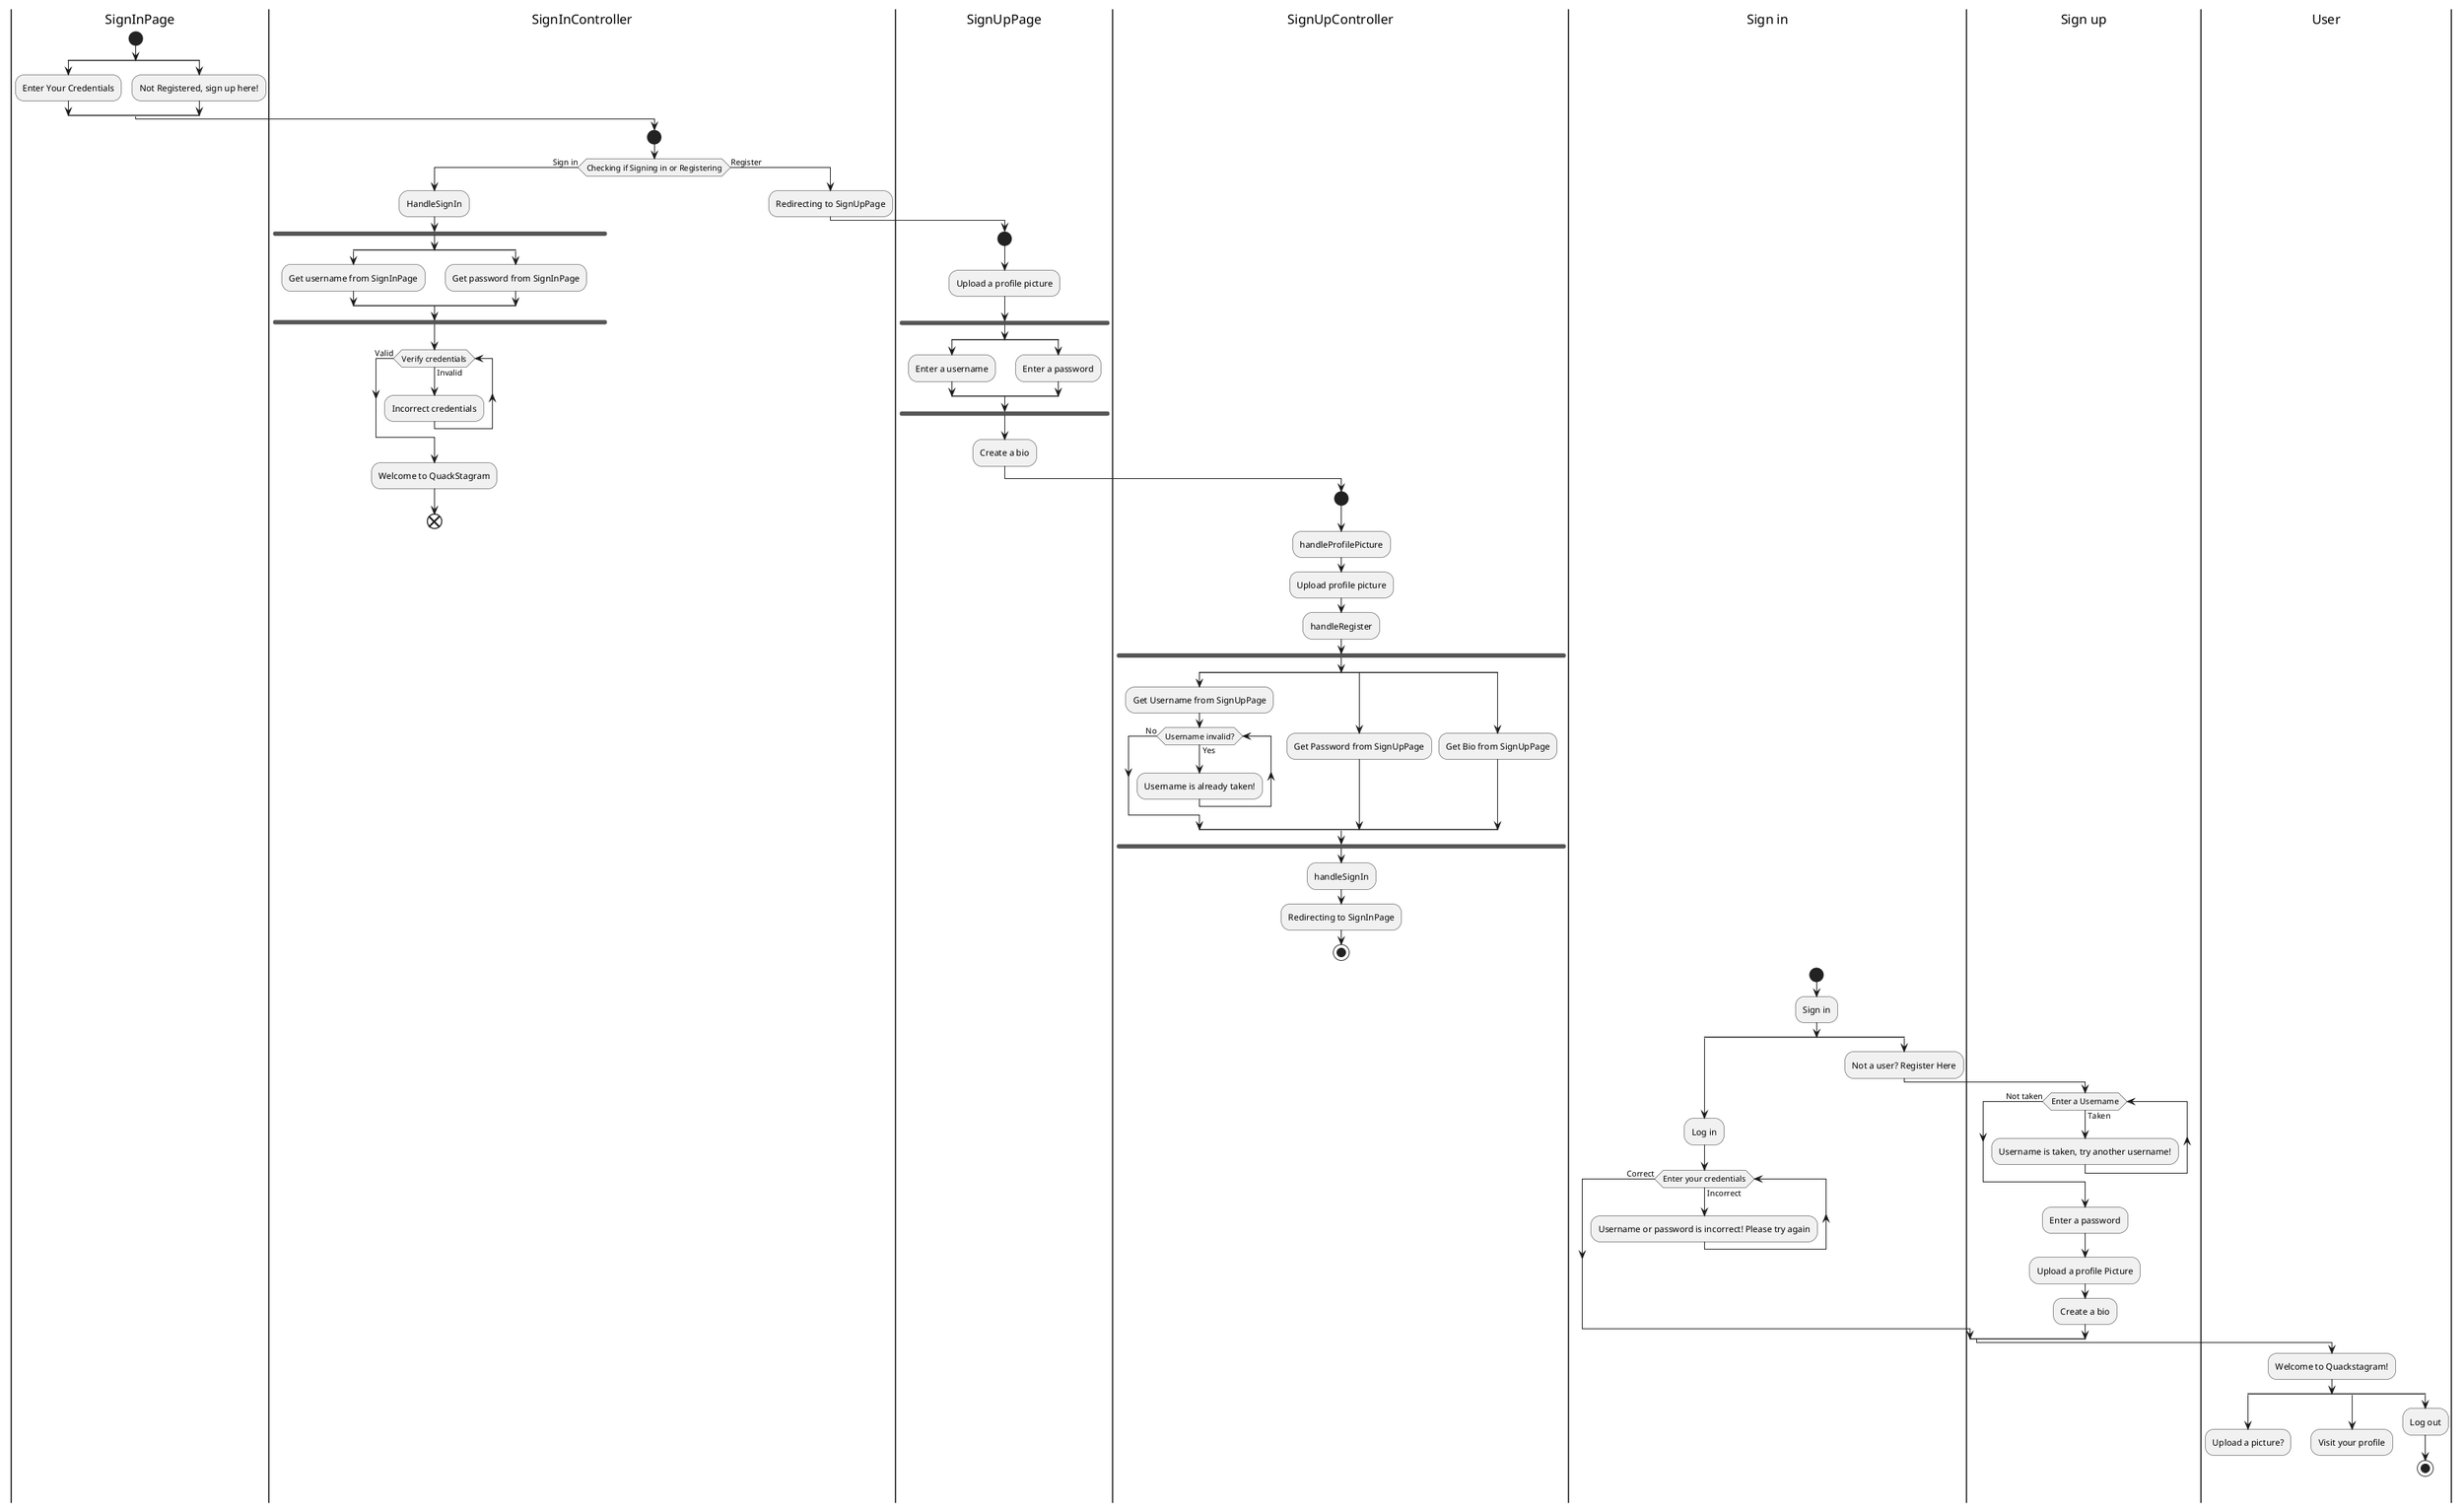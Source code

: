@startuml
|SignInPage|
start
split
:Enter Your Credentials;
split again
:Not Registered, sign up here!;
endsplit


|SignInController|
start
if (Checking if Signing in or Registering) then (Sign in)
:HandleSignIn;
fork
split
:Get username from SignInPage;
split again
:Get password from SignInPage;
endsplit
endfork
while (Verify credentials) is (Invalid)
:Incorrect credentials;
endwhile (Valid)
:Welcome to QuackStagram;
end
else (Register)
:Redirecting to SignUpPage;

|SignUpPage|
start
:Upload a profile picture;
fork
split
:Enter a username;
split again
:Enter a password;
endsplit
endfork
:Create a bio;


|SignUpController|
start
:handleProfilePicture;
:Upload profile picture;
:handleRegister;
fork
split
:Get Username from SignUpPage;
while (Username invalid?) is (Yes)
:Username is already taken!;
endwhile (No)
split again
:Get Password from SignUpPage;
split again 
:Get Bio from SignUpPage;
endsplit
endfork
:handleSignIn;
:Redirecting to SignInPage;
stop

|Sign in|
start
:Sign in; 
split
:Log in;
while (Enter your credentials) is (Incorrect)
:Username or password is incorrect! Please try again;
endwhile (Correct)
split again
:Not a user? Register Here;
|Sign up|
while (Enter a Username) is (Taken)
:Username is taken, try another username!;
endwhile (Not taken)
:Enter a password;
:Upload a profile Picture;
:Create a bio;
|User|
endsplit
:Welcome to Quackstagram!;
split
:Upload a picture?;
kill
split again
:Visit your profile;
kill
split again
:Log out;
stop
endsplit
@enduml
